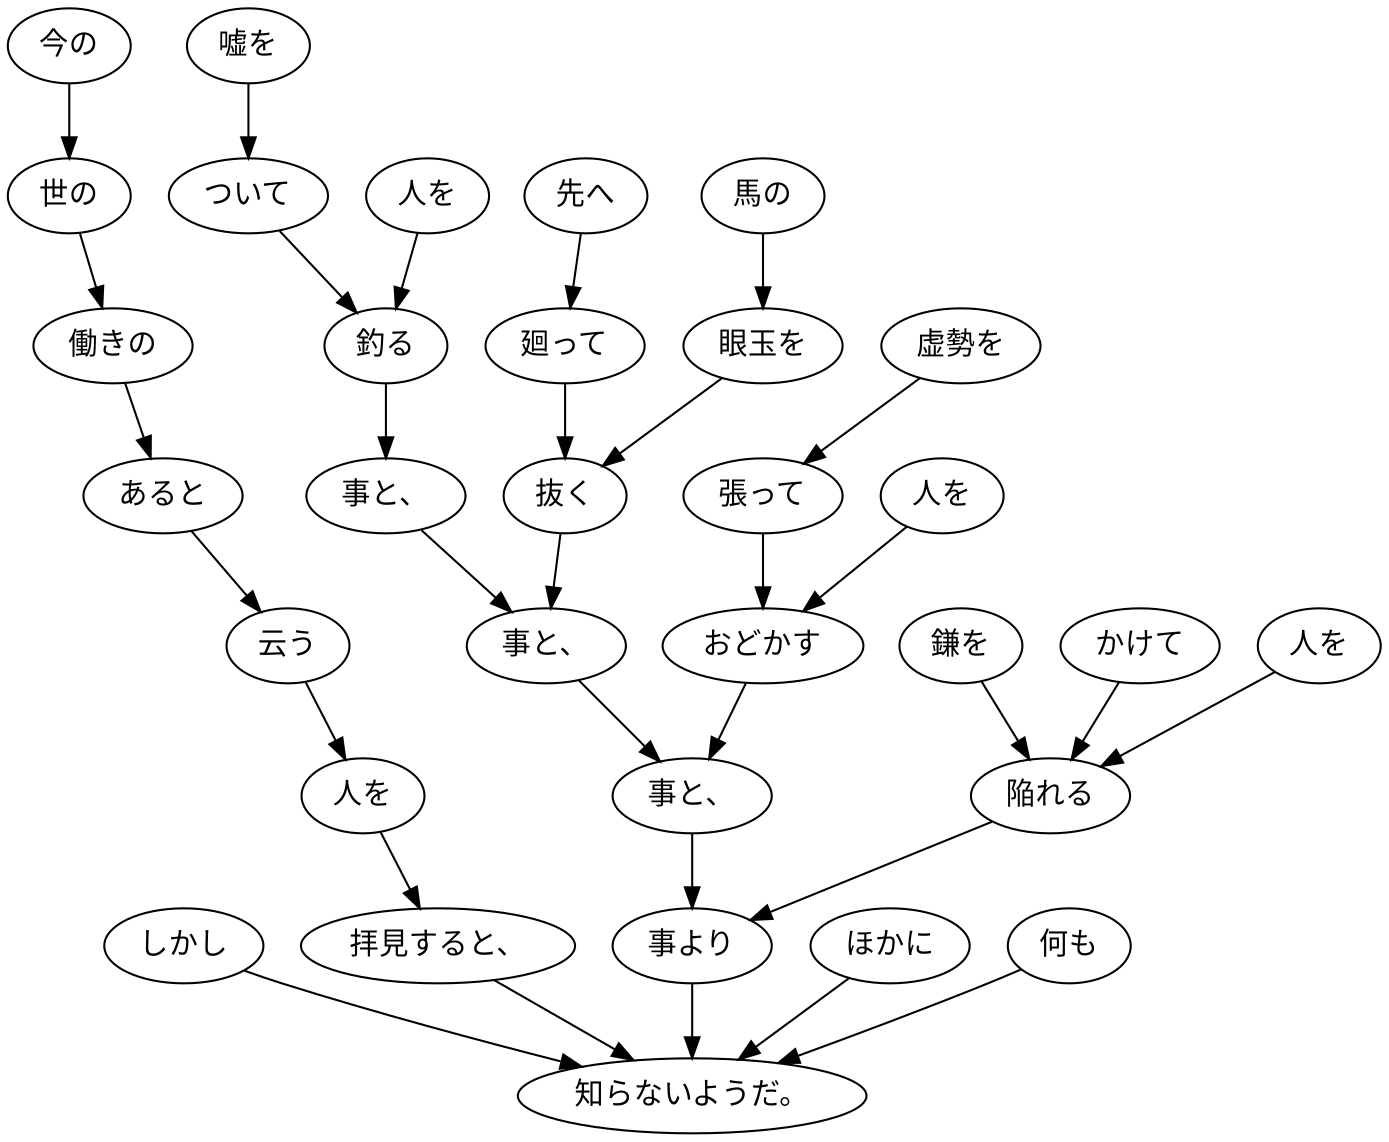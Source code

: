 digraph graph6663 {
	node0 [label="しかし"];
	node1 [label="今の"];
	node2 [label="世の"];
	node3 [label="働きの"];
	node4 [label="あると"];
	node5 [label="云う"];
	node6 [label="人を"];
	node7 [label="拝見すると、"];
	node8 [label="嘘を"];
	node9 [label="ついて"];
	node10 [label="人を"];
	node11 [label="釣る"];
	node12 [label="事と、"];
	node13 [label="先へ"];
	node14 [label="廻って"];
	node15 [label="馬の"];
	node16 [label="眼玉を"];
	node17 [label="抜く"];
	node18 [label="事と、"];
	node19 [label="虚勢を"];
	node20 [label="張って"];
	node21 [label="人を"];
	node22 [label="おどかす"];
	node23 [label="事と、"];
	node24 [label="鎌を"];
	node25 [label="かけて"];
	node26 [label="人を"];
	node27 [label="陥れる"];
	node28 [label="事より"];
	node29 [label="ほかに"];
	node30 [label="何も"];
	node31 [label="知らないようだ。"];
	node0 -> node31;
	node1 -> node2;
	node2 -> node3;
	node3 -> node4;
	node4 -> node5;
	node5 -> node6;
	node6 -> node7;
	node7 -> node31;
	node8 -> node9;
	node9 -> node11;
	node10 -> node11;
	node11 -> node12;
	node12 -> node18;
	node13 -> node14;
	node14 -> node17;
	node15 -> node16;
	node16 -> node17;
	node17 -> node18;
	node18 -> node23;
	node19 -> node20;
	node20 -> node22;
	node21 -> node22;
	node22 -> node23;
	node23 -> node28;
	node24 -> node27;
	node25 -> node27;
	node26 -> node27;
	node27 -> node28;
	node28 -> node31;
	node29 -> node31;
	node30 -> node31;
}
